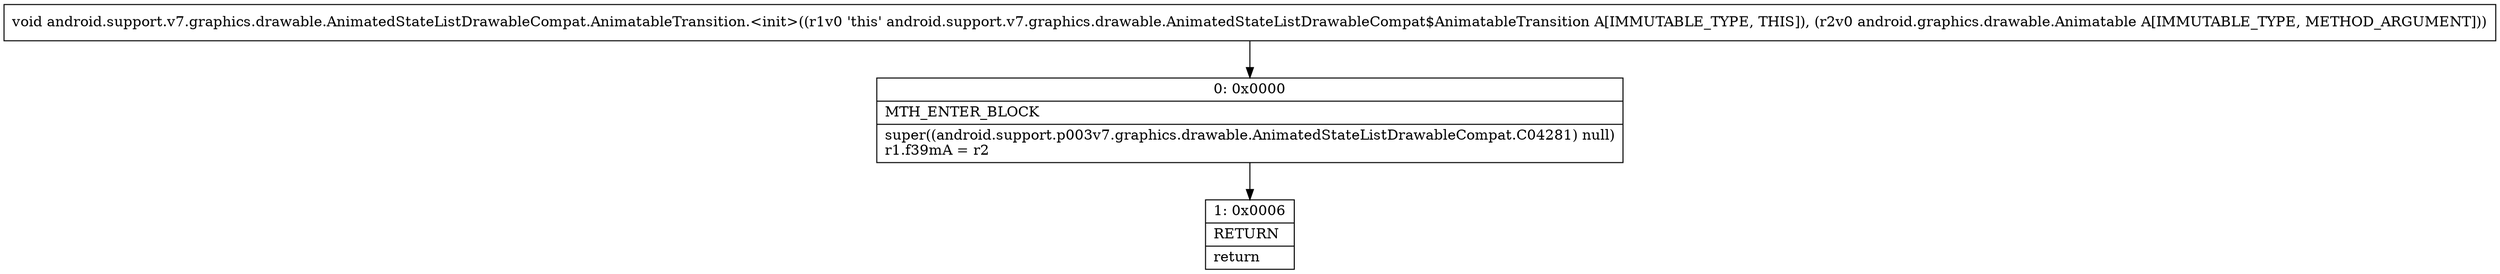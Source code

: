 digraph "CFG forandroid.support.v7.graphics.drawable.AnimatedStateListDrawableCompat.AnimatableTransition.\<init\>(Landroid\/graphics\/drawable\/Animatable;)V" {
Node_0 [shape=record,label="{0\:\ 0x0000|MTH_ENTER_BLOCK\l|super((android.support.p003v7.graphics.drawable.AnimatedStateListDrawableCompat.C04281) null)\lr1.f39mA = r2\l}"];
Node_1 [shape=record,label="{1\:\ 0x0006|RETURN\l|return\l}"];
MethodNode[shape=record,label="{void android.support.v7.graphics.drawable.AnimatedStateListDrawableCompat.AnimatableTransition.\<init\>((r1v0 'this' android.support.v7.graphics.drawable.AnimatedStateListDrawableCompat$AnimatableTransition A[IMMUTABLE_TYPE, THIS]), (r2v0 android.graphics.drawable.Animatable A[IMMUTABLE_TYPE, METHOD_ARGUMENT])) }"];
MethodNode -> Node_0;
Node_0 -> Node_1;
}


